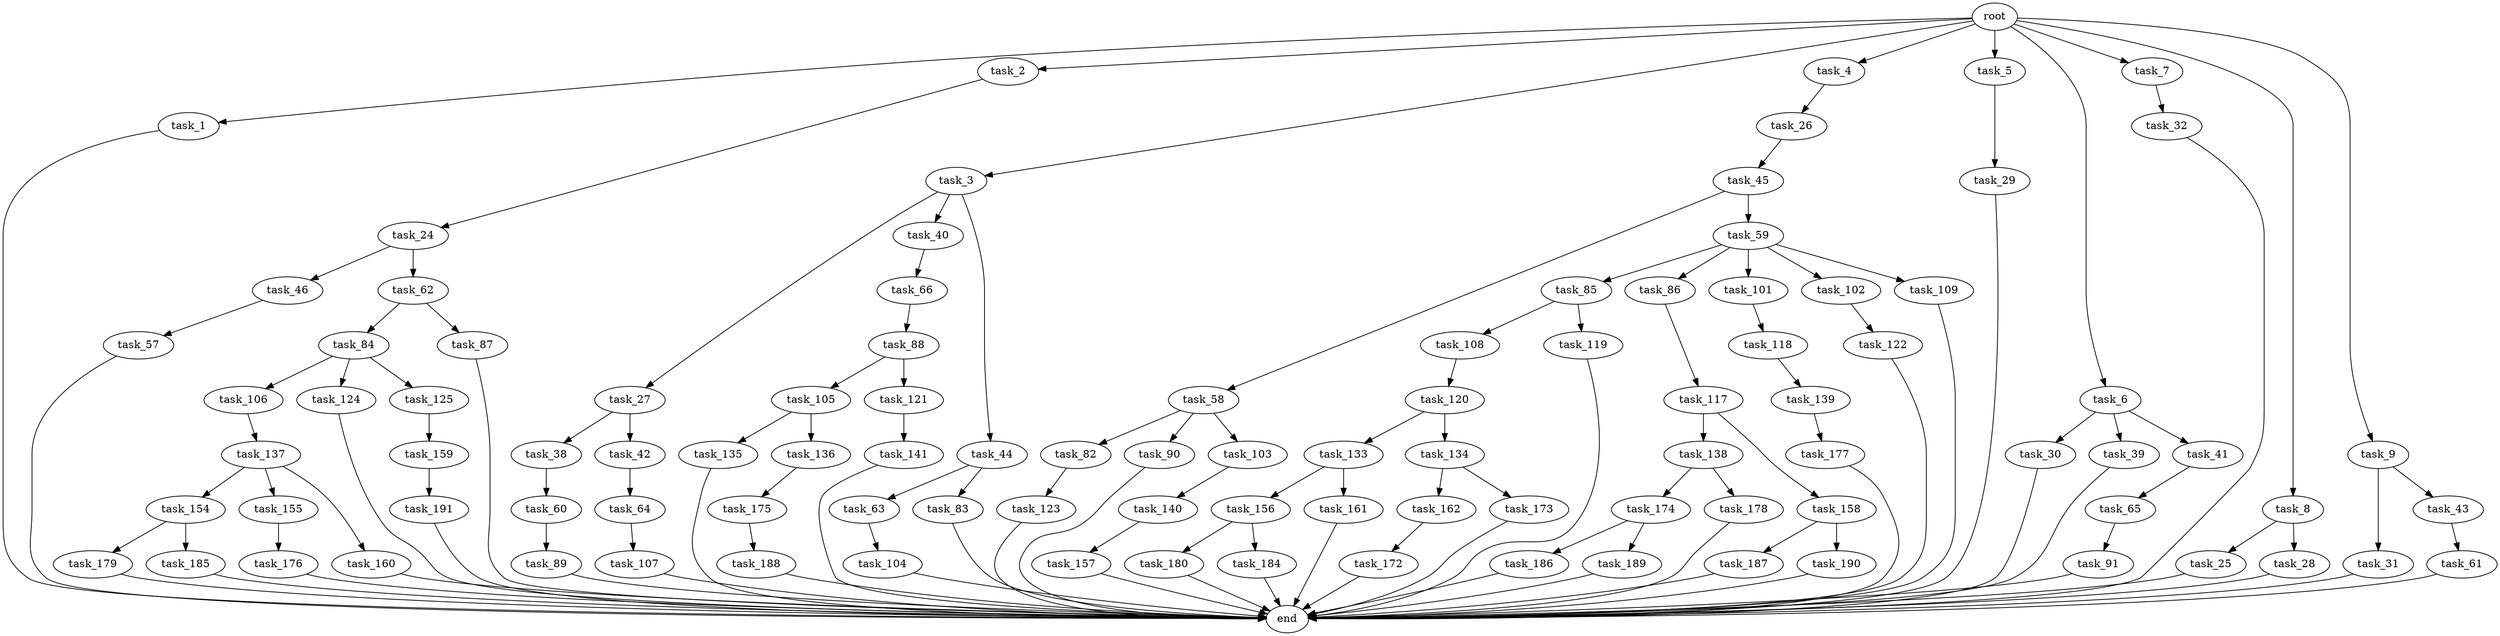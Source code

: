 digraph G {
  root [size="0.000000"];
  task_1 [size="1024.000000"];
  task_2 [size="1024.000000"];
  task_3 [size="1024.000000"];
  task_4 [size="1024.000000"];
  task_5 [size="1024.000000"];
  task_6 [size="1024.000000"];
  task_7 [size="1024.000000"];
  task_8 [size="1024.000000"];
  task_9 [size="1024.000000"];
  task_24 [size="34359738368.000000"];
  task_25 [size="309237645312.000000"];
  task_26 [size="214748364800.000000"];
  task_27 [size="420906795008.000000"];
  task_28 [size="309237645312.000000"];
  task_29 [size="420906795008.000000"];
  task_30 [size="549755813888.000000"];
  task_31 [size="214748364800.000000"];
  task_32 [size="137438953472.000000"];
  task_38 [size="214748364800.000000"];
  task_39 [size="549755813888.000000"];
  task_40 [size="420906795008.000000"];
  task_41 [size="549755813888.000000"];
  task_42 [size="214748364800.000000"];
  task_43 [size="214748364800.000000"];
  task_44 [size="420906795008.000000"];
  task_45 [size="309237645312.000000"];
  task_46 [size="420906795008.000000"];
  task_57 [size="309237645312.000000"];
  task_58 [size="137438953472.000000"];
  task_59 [size="137438953472.000000"];
  task_60 [size="137438953472.000000"];
  task_61 [size="695784701952.000000"];
  task_62 [size="420906795008.000000"];
  task_63 [size="214748364800.000000"];
  task_64 [size="137438953472.000000"];
  task_65 [size="77309411328.000000"];
  task_66 [size="858993459200.000000"];
  task_82 [size="420906795008.000000"];
  task_83 [size="214748364800.000000"];
  task_84 [size="77309411328.000000"];
  task_85 [size="77309411328.000000"];
  task_86 [size="77309411328.000000"];
  task_87 [size="77309411328.000000"];
  task_88 [size="214748364800.000000"];
  task_89 [size="214748364800.000000"];
  task_90 [size="420906795008.000000"];
  task_91 [size="77309411328.000000"];
  task_101 [size="77309411328.000000"];
  task_102 [size="77309411328.000000"];
  task_103 [size="420906795008.000000"];
  task_104 [size="214748364800.000000"];
  task_105 [size="858993459200.000000"];
  task_106 [size="549755813888.000000"];
  task_107 [size="420906795008.000000"];
  task_108 [size="695784701952.000000"];
  task_109 [size="77309411328.000000"];
  task_117 [size="214748364800.000000"];
  task_118 [size="858993459200.000000"];
  task_119 [size="695784701952.000000"];
  task_120 [size="77309411328.000000"];
  task_121 [size="858993459200.000000"];
  task_122 [size="77309411328.000000"];
  task_123 [size="695784701952.000000"];
  task_124 [size="549755813888.000000"];
  task_125 [size="549755813888.000000"];
  task_133 [size="695784701952.000000"];
  task_134 [size="695784701952.000000"];
  task_135 [size="420906795008.000000"];
  task_136 [size="420906795008.000000"];
  task_137 [size="137438953472.000000"];
  task_138 [size="858993459200.000000"];
  task_139 [size="420906795008.000000"];
  task_140 [size="309237645312.000000"];
  task_141 [size="858993459200.000000"];
  task_154 [size="214748364800.000000"];
  task_155 [size="214748364800.000000"];
  task_156 [size="77309411328.000000"];
  task_157 [size="309237645312.000000"];
  task_158 [size="858993459200.000000"];
  task_159 [size="214748364800.000000"];
  task_160 [size="214748364800.000000"];
  task_161 [size="77309411328.000000"];
  task_162 [size="77309411328.000000"];
  task_172 [size="137438953472.000000"];
  task_173 [size="77309411328.000000"];
  task_174 [size="309237645312.000000"];
  task_175 [size="77309411328.000000"];
  task_176 [size="77309411328.000000"];
  task_177 [size="695784701952.000000"];
  task_178 [size="309237645312.000000"];
  task_179 [size="77309411328.000000"];
  task_180 [size="858993459200.000000"];
  task_184 [size="858993459200.000000"];
  task_185 [size="77309411328.000000"];
  task_186 [size="214748364800.000000"];
  task_187 [size="137438953472.000000"];
  task_188 [size="309237645312.000000"];
  task_189 [size="214748364800.000000"];
  task_190 [size="137438953472.000000"];
  task_191 [size="214748364800.000000"];
  end [size="0.000000"];

  root -> task_1 [size="1.000000"];
  root -> task_2 [size="1.000000"];
  root -> task_3 [size="1.000000"];
  root -> task_4 [size="1.000000"];
  root -> task_5 [size="1.000000"];
  root -> task_6 [size="1.000000"];
  root -> task_7 [size="1.000000"];
  root -> task_8 [size="1.000000"];
  root -> task_9 [size="1.000000"];
  task_1 -> end [size="1.000000"];
  task_2 -> task_24 [size="33554432.000000"];
  task_3 -> task_27 [size="411041792.000000"];
  task_3 -> task_40 [size="411041792.000000"];
  task_3 -> task_44 [size="411041792.000000"];
  task_4 -> task_26 [size="209715200.000000"];
  task_5 -> task_29 [size="411041792.000000"];
  task_6 -> task_30 [size="536870912.000000"];
  task_6 -> task_39 [size="536870912.000000"];
  task_6 -> task_41 [size="536870912.000000"];
  task_7 -> task_32 [size="134217728.000000"];
  task_8 -> task_25 [size="301989888.000000"];
  task_8 -> task_28 [size="301989888.000000"];
  task_9 -> task_31 [size="209715200.000000"];
  task_9 -> task_43 [size="209715200.000000"];
  task_24 -> task_46 [size="411041792.000000"];
  task_24 -> task_62 [size="411041792.000000"];
  task_25 -> end [size="1.000000"];
  task_26 -> task_45 [size="301989888.000000"];
  task_27 -> task_38 [size="209715200.000000"];
  task_27 -> task_42 [size="209715200.000000"];
  task_28 -> end [size="1.000000"];
  task_29 -> end [size="1.000000"];
  task_30 -> end [size="1.000000"];
  task_31 -> end [size="1.000000"];
  task_32 -> end [size="1.000000"];
  task_38 -> task_60 [size="134217728.000000"];
  task_39 -> end [size="1.000000"];
  task_40 -> task_66 [size="838860800.000000"];
  task_41 -> task_65 [size="75497472.000000"];
  task_42 -> task_64 [size="134217728.000000"];
  task_43 -> task_61 [size="679477248.000000"];
  task_44 -> task_63 [size="209715200.000000"];
  task_44 -> task_83 [size="209715200.000000"];
  task_45 -> task_58 [size="134217728.000000"];
  task_45 -> task_59 [size="134217728.000000"];
  task_46 -> task_57 [size="301989888.000000"];
  task_57 -> end [size="1.000000"];
  task_58 -> task_82 [size="411041792.000000"];
  task_58 -> task_90 [size="411041792.000000"];
  task_58 -> task_103 [size="411041792.000000"];
  task_59 -> task_85 [size="75497472.000000"];
  task_59 -> task_86 [size="75497472.000000"];
  task_59 -> task_101 [size="75497472.000000"];
  task_59 -> task_102 [size="75497472.000000"];
  task_59 -> task_109 [size="75497472.000000"];
  task_60 -> task_89 [size="209715200.000000"];
  task_61 -> end [size="1.000000"];
  task_62 -> task_84 [size="75497472.000000"];
  task_62 -> task_87 [size="75497472.000000"];
  task_63 -> task_104 [size="209715200.000000"];
  task_64 -> task_107 [size="411041792.000000"];
  task_65 -> task_91 [size="75497472.000000"];
  task_66 -> task_88 [size="209715200.000000"];
  task_82 -> task_123 [size="679477248.000000"];
  task_83 -> end [size="1.000000"];
  task_84 -> task_106 [size="536870912.000000"];
  task_84 -> task_124 [size="536870912.000000"];
  task_84 -> task_125 [size="536870912.000000"];
  task_85 -> task_108 [size="679477248.000000"];
  task_85 -> task_119 [size="679477248.000000"];
  task_86 -> task_117 [size="209715200.000000"];
  task_87 -> end [size="1.000000"];
  task_88 -> task_105 [size="838860800.000000"];
  task_88 -> task_121 [size="838860800.000000"];
  task_89 -> end [size="1.000000"];
  task_90 -> end [size="1.000000"];
  task_91 -> end [size="1.000000"];
  task_101 -> task_118 [size="838860800.000000"];
  task_102 -> task_122 [size="75497472.000000"];
  task_103 -> task_140 [size="301989888.000000"];
  task_104 -> end [size="1.000000"];
  task_105 -> task_135 [size="411041792.000000"];
  task_105 -> task_136 [size="411041792.000000"];
  task_106 -> task_137 [size="134217728.000000"];
  task_107 -> end [size="1.000000"];
  task_108 -> task_120 [size="75497472.000000"];
  task_109 -> end [size="1.000000"];
  task_117 -> task_138 [size="838860800.000000"];
  task_117 -> task_158 [size="838860800.000000"];
  task_118 -> task_139 [size="411041792.000000"];
  task_119 -> end [size="1.000000"];
  task_120 -> task_133 [size="679477248.000000"];
  task_120 -> task_134 [size="679477248.000000"];
  task_121 -> task_141 [size="838860800.000000"];
  task_122 -> end [size="1.000000"];
  task_123 -> end [size="1.000000"];
  task_124 -> end [size="1.000000"];
  task_125 -> task_159 [size="209715200.000000"];
  task_133 -> task_156 [size="75497472.000000"];
  task_133 -> task_161 [size="75497472.000000"];
  task_134 -> task_162 [size="75497472.000000"];
  task_134 -> task_173 [size="75497472.000000"];
  task_135 -> end [size="1.000000"];
  task_136 -> task_175 [size="75497472.000000"];
  task_137 -> task_154 [size="209715200.000000"];
  task_137 -> task_155 [size="209715200.000000"];
  task_137 -> task_160 [size="209715200.000000"];
  task_138 -> task_174 [size="301989888.000000"];
  task_138 -> task_178 [size="301989888.000000"];
  task_139 -> task_177 [size="679477248.000000"];
  task_140 -> task_157 [size="301989888.000000"];
  task_141 -> end [size="1.000000"];
  task_154 -> task_179 [size="75497472.000000"];
  task_154 -> task_185 [size="75497472.000000"];
  task_155 -> task_176 [size="75497472.000000"];
  task_156 -> task_180 [size="838860800.000000"];
  task_156 -> task_184 [size="838860800.000000"];
  task_157 -> end [size="1.000000"];
  task_158 -> task_187 [size="134217728.000000"];
  task_158 -> task_190 [size="134217728.000000"];
  task_159 -> task_191 [size="209715200.000000"];
  task_160 -> end [size="1.000000"];
  task_161 -> end [size="1.000000"];
  task_162 -> task_172 [size="134217728.000000"];
  task_172 -> end [size="1.000000"];
  task_173 -> end [size="1.000000"];
  task_174 -> task_186 [size="209715200.000000"];
  task_174 -> task_189 [size="209715200.000000"];
  task_175 -> task_188 [size="301989888.000000"];
  task_176 -> end [size="1.000000"];
  task_177 -> end [size="1.000000"];
  task_178 -> end [size="1.000000"];
  task_179 -> end [size="1.000000"];
  task_180 -> end [size="1.000000"];
  task_184 -> end [size="1.000000"];
  task_185 -> end [size="1.000000"];
  task_186 -> end [size="1.000000"];
  task_187 -> end [size="1.000000"];
  task_188 -> end [size="1.000000"];
  task_189 -> end [size="1.000000"];
  task_190 -> end [size="1.000000"];
  task_191 -> end [size="1.000000"];
}
